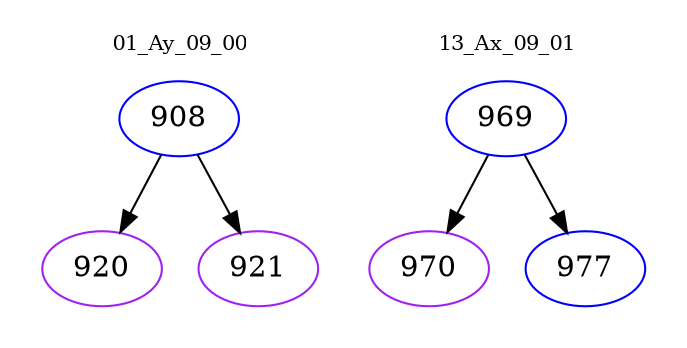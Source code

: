 digraph{
subgraph cluster_0 {
color = white
label = "01_Ay_09_00";
fontsize=10;
T0_908 [label="908", color="blue"]
T0_908 -> T0_920 [color="black"]
T0_920 [label="920", color="purple"]
T0_908 -> T0_921 [color="black"]
T0_921 [label="921", color="purple"]
}
subgraph cluster_1 {
color = white
label = "13_Ax_09_01";
fontsize=10;
T1_969 [label="969", color="blue"]
T1_969 -> T1_970 [color="black"]
T1_970 [label="970", color="purple"]
T1_969 -> T1_977 [color="black"]
T1_977 [label="977", color="blue"]
}
}

